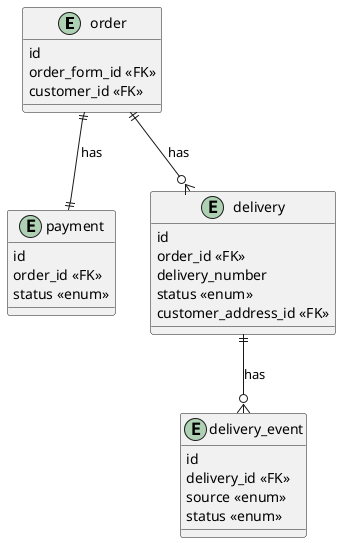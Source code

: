 @startuml
Entity order {
id
order_form_id <<FK>>
customer_id <<FK>>
}

Entity payment {
id
order_id <<FK>>
status <<enum>>
}

Entity delivery {
id
order_id <<FK>>
delivery_number
status <<enum>>
customer_address_id <<FK>>
}

Entity delivery_event {
id
delivery_id <<FK>>
source <<enum>>
status <<enum>>
}

order ||--o{ delivery : has
order ||--|| payment : has
delivery ||--o{ delivery_event : has

@enduml